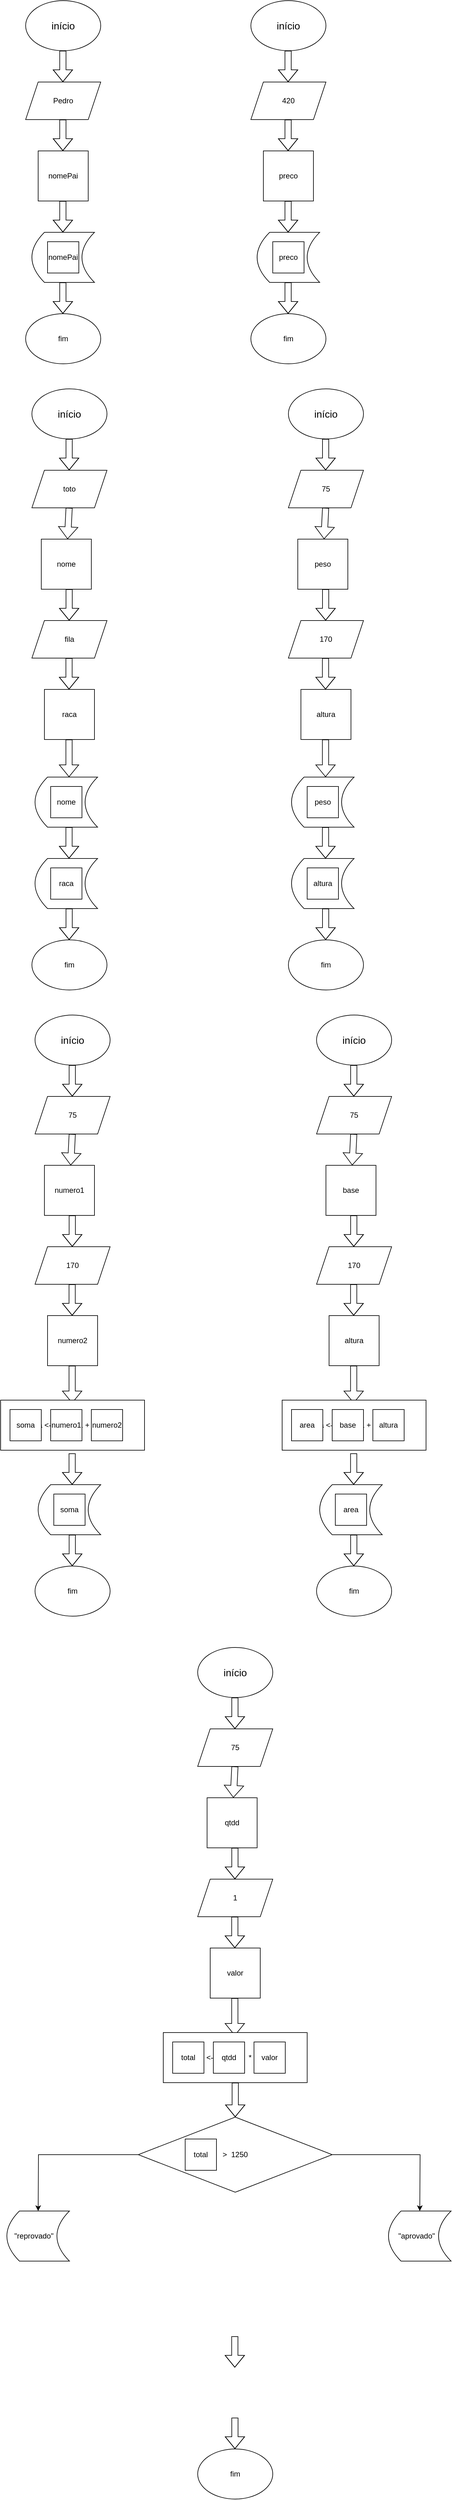 <mxfile version="24.7.17">
  <diagram name="Page-1" id="OWs0vWbREfOvVOroRO99">
    <mxGraphModel dx="1434" dy="728" grid="1" gridSize="10" guides="1" tooltips="1" connect="1" arrows="1" fold="1" page="1" pageScale="1" pageWidth="850" pageHeight="1100" math="0" shadow="0">
      <root>
        <mxCell id="0" />
        <mxCell id="1" parent="0" />
        <mxCell id="HygxTOMGA-l27CwLSRFN-1" value="&lt;font size=&quot;3&quot;&gt;início&lt;/font&gt;" style="ellipse;whiteSpace=wrap;html=1;" parent="1" vertex="1">
          <mxGeometry x="90" y="10" width="120" height="80" as="geometry" />
        </mxCell>
        <mxCell id="HygxTOMGA-l27CwLSRFN-2" value="" style="shape=flexArrow;endArrow=classic;html=1;rounded=0;" parent="1" edge="1">
          <mxGeometry width="50" height="50" relative="1" as="geometry">
            <mxPoint x="149.5" y="90" as="sourcePoint" />
            <mxPoint x="149.5" y="140" as="targetPoint" />
            <Array as="points">
              <mxPoint x="149.5" y="100" />
            </Array>
          </mxGeometry>
        </mxCell>
        <mxCell id="HygxTOMGA-l27CwLSRFN-3" value="Pedro" style="shape=parallelogram;perimeter=parallelogramPerimeter;whiteSpace=wrap;html=1;fixedSize=1;" parent="1" vertex="1">
          <mxGeometry x="90" y="140" width="120" height="60" as="geometry" />
        </mxCell>
        <mxCell id="HygxTOMGA-l27CwLSRFN-4" value="" style="shape=flexArrow;endArrow=classic;html=1;rounded=0;" parent="1" edge="1">
          <mxGeometry width="50" height="50" relative="1" as="geometry">
            <mxPoint x="149.5" y="200" as="sourcePoint" />
            <mxPoint x="149.5" y="250" as="targetPoint" />
            <Array as="points">
              <mxPoint x="149.5" y="210" />
            </Array>
          </mxGeometry>
        </mxCell>
        <mxCell id="HygxTOMGA-l27CwLSRFN-5" value="nomePai" style="whiteSpace=wrap;html=1;aspect=fixed;" parent="1" vertex="1">
          <mxGeometry x="110" y="250" width="80" height="80" as="geometry" />
        </mxCell>
        <mxCell id="HygxTOMGA-l27CwLSRFN-10" value="" style="shape=flexArrow;endArrow=classic;html=1;rounded=0;" parent="1" edge="1">
          <mxGeometry width="50" height="50" relative="1" as="geometry">
            <mxPoint x="149.5" y="330" as="sourcePoint" />
            <mxPoint x="149.5" y="380" as="targetPoint" />
            <Array as="points">
              <mxPoint x="149.5" y="340" />
            </Array>
          </mxGeometry>
        </mxCell>
        <mxCell id="HygxTOMGA-l27CwLSRFN-11" value="" style="shape=dataStorage;whiteSpace=wrap;html=1;fixedSize=1;" parent="1" vertex="1">
          <mxGeometry x="100" y="380" width="100" height="80" as="geometry" />
        </mxCell>
        <mxCell id="HygxTOMGA-l27CwLSRFN-12" value="" style="shape=flexArrow;endArrow=classic;html=1;rounded=0;" parent="1" edge="1">
          <mxGeometry width="50" height="50" relative="1" as="geometry">
            <mxPoint x="149.5" y="460" as="sourcePoint" />
            <mxPoint x="149.5" y="510" as="targetPoint" />
            <Array as="points">
              <mxPoint x="149.5" y="470" />
            </Array>
          </mxGeometry>
        </mxCell>
        <mxCell id="HygxTOMGA-l27CwLSRFN-14" value="fim" style="ellipse;whiteSpace=wrap;html=1;" parent="1" vertex="1">
          <mxGeometry x="90" y="510" width="120" height="80" as="geometry" />
        </mxCell>
        <mxCell id="HygxTOMGA-l27CwLSRFN-15" value="nomePai" style="whiteSpace=wrap;html=1;aspect=fixed;" parent="1" vertex="1">
          <mxGeometry x="125" y="395" width="50" height="50" as="geometry" />
        </mxCell>
        <mxCell id="HygxTOMGA-l27CwLSRFN-16" value="&lt;font size=&quot;3&quot;&gt;início&lt;/font&gt;" style="ellipse;whiteSpace=wrap;html=1;" parent="1" vertex="1">
          <mxGeometry x="450" y="10" width="120" height="80" as="geometry" />
        </mxCell>
        <mxCell id="HygxTOMGA-l27CwLSRFN-17" value="" style="shape=flexArrow;endArrow=classic;html=1;rounded=0;" parent="1" edge="1">
          <mxGeometry width="50" height="50" relative="1" as="geometry">
            <mxPoint x="509.5" y="90" as="sourcePoint" />
            <mxPoint x="509.5" y="140" as="targetPoint" />
            <Array as="points">
              <mxPoint x="509.5" y="100" />
            </Array>
          </mxGeometry>
        </mxCell>
        <mxCell id="HygxTOMGA-l27CwLSRFN-18" value="420" style="shape=parallelogram;perimeter=parallelogramPerimeter;whiteSpace=wrap;html=1;fixedSize=1;" parent="1" vertex="1">
          <mxGeometry x="450" y="140" width="120" height="60" as="geometry" />
        </mxCell>
        <mxCell id="HygxTOMGA-l27CwLSRFN-19" value="" style="shape=flexArrow;endArrow=classic;html=1;rounded=0;" parent="1" edge="1">
          <mxGeometry width="50" height="50" relative="1" as="geometry">
            <mxPoint x="509.5" y="200" as="sourcePoint" />
            <mxPoint x="509.5" y="250" as="targetPoint" />
            <Array as="points">
              <mxPoint x="509.5" y="210" />
            </Array>
          </mxGeometry>
        </mxCell>
        <mxCell id="HygxTOMGA-l27CwLSRFN-20" value="preco" style="whiteSpace=wrap;html=1;aspect=fixed;" parent="1" vertex="1">
          <mxGeometry x="470" y="250" width="80" height="80" as="geometry" />
        </mxCell>
        <mxCell id="HygxTOMGA-l27CwLSRFN-21" value="" style="shape=flexArrow;endArrow=classic;html=1;rounded=0;" parent="1" edge="1">
          <mxGeometry width="50" height="50" relative="1" as="geometry">
            <mxPoint x="509.5" y="330" as="sourcePoint" />
            <mxPoint x="509.5" y="380" as="targetPoint" />
            <Array as="points">
              <mxPoint x="509.5" y="340" />
            </Array>
          </mxGeometry>
        </mxCell>
        <mxCell id="HygxTOMGA-l27CwLSRFN-22" value="" style="shape=dataStorage;whiteSpace=wrap;html=1;fixedSize=1;" parent="1" vertex="1">
          <mxGeometry x="460" y="380" width="100" height="80" as="geometry" />
        </mxCell>
        <mxCell id="HygxTOMGA-l27CwLSRFN-23" value="" style="shape=flexArrow;endArrow=classic;html=1;rounded=0;" parent="1" edge="1">
          <mxGeometry width="50" height="50" relative="1" as="geometry">
            <mxPoint x="509.5" y="460" as="sourcePoint" />
            <mxPoint x="509.5" y="510" as="targetPoint" />
            <Array as="points">
              <mxPoint x="509.5" y="470" />
            </Array>
          </mxGeometry>
        </mxCell>
        <mxCell id="HygxTOMGA-l27CwLSRFN-24" value="fim" style="ellipse;whiteSpace=wrap;html=1;" parent="1" vertex="1">
          <mxGeometry x="450" y="510" width="120" height="80" as="geometry" />
        </mxCell>
        <mxCell id="HygxTOMGA-l27CwLSRFN-25" value="preco" style="whiteSpace=wrap;html=1;aspect=fixed;" parent="1" vertex="1">
          <mxGeometry x="485" y="395" width="50" height="50" as="geometry" />
        </mxCell>
        <mxCell id="HygxTOMGA-l27CwLSRFN-26" value="&lt;font size=&quot;3&quot;&gt;início&lt;/font&gt;" style="ellipse;whiteSpace=wrap;html=1;" parent="1" vertex="1">
          <mxGeometry x="100" y="630" width="120" height="80" as="geometry" />
        </mxCell>
        <mxCell id="HygxTOMGA-l27CwLSRFN-27" value="" style="shape=flexArrow;endArrow=classic;html=1;rounded=0;" parent="1" edge="1">
          <mxGeometry width="50" height="50" relative="1" as="geometry">
            <mxPoint x="159.5" y="710" as="sourcePoint" />
            <mxPoint x="159.5" y="760" as="targetPoint" />
            <Array as="points">
              <mxPoint x="159.5" y="720" />
            </Array>
          </mxGeometry>
        </mxCell>
        <mxCell id="HygxTOMGA-l27CwLSRFN-28" value="toto" style="shape=parallelogram;perimeter=parallelogramPerimeter;whiteSpace=wrap;html=1;fixedSize=1;" parent="1" vertex="1">
          <mxGeometry x="100" y="760" width="120" height="60" as="geometry" />
        </mxCell>
        <mxCell id="HygxTOMGA-l27CwLSRFN-30" value="raca" style="whiteSpace=wrap;html=1;aspect=fixed;" parent="1" vertex="1">
          <mxGeometry x="120" y="1110" width="80" height="80" as="geometry" />
        </mxCell>
        <mxCell id="HygxTOMGA-l27CwLSRFN-31" value="" style="shape=flexArrow;endArrow=classic;html=1;rounded=0;" parent="1" edge="1">
          <mxGeometry width="50" height="50" relative="1" as="geometry">
            <mxPoint x="159.5" y="950" as="sourcePoint" />
            <mxPoint x="159.5" y="1000" as="targetPoint" />
            <Array as="points">
              <mxPoint x="159.5" y="960" />
            </Array>
          </mxGeometry>
        </mxCell>
        <mxCell id="HygxTOMGA-l27CwLSRFN-32" value="" style="shape=dataStorage;whiteSpace=wrap;html=1;fixedSize=1;" parent="1" vertex="1">
          <mxGeometry x="105" y="1380" width="100" height="80" as="geometry" />
        </mxCell>
        <mxCell id="HygxTOMGA-l27CwLSRFN-33" value="" style="shape=flexArrow;endArrow=classic;html=1;rounded=0;" parent="1" edge="1">
          <mxGeometry width="50" height="50" relative="1" as="geometry">
            <mxPoint x="159.5" y="1460" as="sourcePoint" />
            <mxPoint x="159.5" y="1510" as="targetPoint" />
            <Array as="points">
              <mxPoint x="159.5" y="1470" />
            </Array>
          </mxGeometry>
        </mxCell>
        <mxCell id="HygxTOMGA-l27CwLSRFN-34" value="fim" style="ellipse;whiteSpace=wrap;html=1;" parent="1" vertex="1">
          <mxGeometry x="100" y="1510" width="120" height="80" as="geometry" />
        </mxCell>
        <mxCell id="HygxTOMGA-l27CwLSRFN-35" value="raca" style="whiteSpace=wrap;html=1;aspect=fixed;" parent="1" vertex="1">
          <mxGeometry x="130" y="1395" width="50" height="50" as="geometry" />
        </mxCell>
        <mxCell id="HygxTOMGA-l27CwLSRFN-36" value="fila" style="shape=parallelogram;perimeter=parallelogramPerimeter;whiteSpace=wrap;html=1;fixedSize=1;" parent="1" vertex="1">
          <mxGeometry x="100" y="1000" width="120" height="60" as="geometry" />
        </mxCell>
        <mxCell id="HygxTOMGA-l27CwLSRFN-37" value="" style="shape=flexArrow;endArrow=classic;html=1;rounded=0;" parent="1" edge="1">
          <mxGeometry width="50" height="50" relative="1" as="geometry">
            <mxPoint x="159.33" y="1060" as="sourcePoint" />
            <mxPoint x="159.33" y="1110" as="targetPoint" />
            <Array as="points">
              <mxPoint x="159.33" y="1070" />
            </Array>
          </mxGeometry>
        </mxCell>
        <mxCell id="HygxTOMGA-l27CwLSRFN-39" value="" style="shape=flexArrow;endArrow=classic;html=1;rounded=0;" parent="1" edge="1">
          <mxGeometry width="50" height="50" relative="1" as="geometry">
            <mxPoint x="159.33" y="1330" as="sourcePoint" />
            <mxPoint x="159.33" y="1380" as="targetPoint" />
            <Array as="points">
              <mxPoint x="159.33" y="1340" />
            </Array>
          </mxGeometry>
        </mxCell>
        <mxCell id="HygxTOMGA-l27CwLSRFN-40" value="" style="shape=dataStorage;whiteSpace=wrap;html=1;fixedSize=1;" parent="1" vertex="1">
          <mxGeometry x="105" y="1250" width="100" height="80" as="geometry" />
        </mxCell>
        <mxCell id="HygxTOMGA-l27CwLSRFN-41" value="nome" style="whiteSpace=wrap;html=1;aspect=fixed;" parent="1" vertex="1">
          <mxGeometry x="130" y="1265" width="50" height="50" as="geometry" />
        </mxCell>
        <mxCell id="HygxTOMGA-l27CwLSRFN-42" value="" style="shape=flexArrow;endArrow=classic;html=1;rounded=0;" parent="1" target="HygxTOMGA-l27CwLSRFN-38" edge="1">
          <mxGeometry width="50" height="50" relative="1" as="geometry">
            <mxPoint x="159.5" y="820" as="sourcePoint" />
            <mxPoint x="159.5" y="870" as="targetPoint" />
            <Array as="points" />
          </mxGeometry>
        </mxCell>
        <mxCell id="HygxTOMGA-l27CwLSRFN-38" value="nome" style="whiteSpace=wrap;html=1;aspect=fixed;" parent="1" vertex="1">
          <mxGeometry x="115" y="870" width="80" height="80" as="geometry" />
        </mxCell>
        <mxCell id="HygxTOMGA-l27CwLSRFN-44" value="" style="shape=flexArrow;endArrow=classic;html=1;rounded=0;" parent="1" edge="1">
          <mxGeometry width="50" height="50" relative="1" as="geometry">
            <mxPoint x="159.33" y="1190" as="sourcePoint" />
            <mxPoint x="159.33" y="1250" as="targetPoint" />
          </mxGeometry>
        </mxCell>
        <mxCell id="HygxTOMGA-l27CwLSRFN-45" value="&lt;font size=&quot;3&quot;&gt;início&lt;/font&gt;" style="ellipse;whiteSpace=wrap;html=1;" parent="1" vertex="1">
          <mxGeometry x="510" y="630" width="120" height="80" as="geometry" />
        </mxCell>
        <mxCell id="HygxTOMGA-l27CwLSRFN-46" value="" style="shape=flexArrow;endArrow=classic;html=1;rounded=0;" parent="1" edge="1">
          <mxGeometry width="50" height="50" relative="1" as="geometry">
            <mxPoint x="569.5" y="710" as="sourcePoint" />
            <mxPoint x="569.5" y="760" as="targetPoint" />
            <Array as="points">
              <mxPoint x="569.5" y="720" />
            </Array>
          </mxGeometry>
        </mxCell>
        <mxCell id="HygxTOMGA-l27CwLSRFN-47" value="75" style="shape=parallelogram;perimeter=parallelogramPerimeter;whiteSpace=wrap;html=1;fixedSize=1;" parent="1" vertex="1">
          <mxGeometry x="510" y="760" width="120" height="60" as="geometry" />
        </mxCell>
        <mxCell id="HygxTOMGA-l27CwLSRFN-48" value="altura" style="whiteSpace=wrap;html=1;aspect=fixed;" parent="1" vertex="1">
          <mxGeometry x="530" y="1110" width="80" height="80" as="geometry" />
        </mxCell>
        <mxCell id="HygxTOMGA-l27CwLSRFN-49" value="" style="shape=flexArrow;endArrow=classic;html=1;rounded=0;" parent="1" edge="1">
          <mxGeometry width="50" height="50" relative="1" as="geometry">
            <mxPoint x="569.5" y="950" as="sourcePoint" />
            <mxPoint x="569.5" y="1000" as="targetPoint" />
            <Array as="points">
              <mxPoint x="569.5" y="960" />
            </Array>
          </mxGeometry>
        </mxCell>
        <mxCell id="HygxTOMGA-l27CwLSRFN-50" value="" style="shape=dataStorage;whiteSpace=wrap;html=1;fixedSize=1;" parent="1" vertex="1">
          <mxGeometry x="515" y="1380" width="100" height="80" as="geometry" />
        </mxCell>
        <mxCell id="HygxTOMGA-l27CwLSRFN-51" value="" style="shape=flexArrow;endArrow=classic;html=1;rounded=0;" parent="1" edge="1">
          <mxGeometry width="50" height="50" relative="1" as="geometry">
            <mxPoint x="569.5" y="1460" as="sourcePoint" />
            <mxPoint x="569.5" y="1510" as="targetPoint" />
            <Array as="points">
              <mxPoint x="569.5" y="1470" />
            </Array>
          </mxGeometry>
        </mxCell>
        <mxCell id="HygxTOMGA-l27CwLSRFN-52" value="fim" style="ellipse;whiteSpace=wrap;html=1;" parent="1" vertex="1">
          <mxGeometry x="510" y="1510" width="120" height="80" as="geometry" />
        </mxCell>
        <mxCell id="HygxTOMGA-l27CwLSRFN-53" value="altura" style="whiteSpace=wrap;html=1;aspect=fixed;" parent="1" vertex="1">
          <mxGeometry x="540" y="1395" width="50" height="50" as="geometry" />
        </mxCell>
        <mxCell id="HygxTOMGA-l27CwLSRFN-54" value="170" style="shape=parallelogram;perimeter=parallelogramPerimeter;whiteSpace=wrap;html=1;fixedSize=1;" parent="1" vertex="1">
          <mxGeometry x="510" y="1000" width="120" height="60" as="geometry" />
        </mxCell>
        <mxCell id="HygxTOMGA-l27CwLSRFN-55" value="" style="shape=flexArrow;endArrow=classic;html=1;rounded=0;" parent="1" edge="1">
          <mxGeometry width="50" height="50" relative="1" as="geometry">
            <mxPoint x="569.33" y="1060" as="sourcePoint" />
            <mxPoint x="569.33" y="1110" as="targetPoint" />
            <Array as="points">
              <mxPoint x="569.33" y="1070" />
            </Array>
          </mxGeometry>
        </mxCell>
        <mxCell id="HygxTOMGA-l27CwLSRFN-56" value="" style="shape=flexArrow;endArrow=classic;html=1;rounded=0;" parent="1" edge="1">
          <mxGeometry width="50" height="50" relative="1" as="geometry">
            <mxPoint x="569.33" y="1330" as="sourcePoint" />
            <mxPoint x="569.33" y="1380" as="targetPoint" />
            <Array as="points">
              <mxPoint x="569.33" y="1340" />
            </Array>
          </mxGeometry>
        </mxCell>
        <mxCell id="HygxTOMGA-l27CwLSRFN-57" value="" style="shape=dataStorage;whiteSpace=wrap;html=1;fixedSize=1;" parent="1" vertex="1">
          <mxGeometry x="515" y="1250" width="100" height="80" as="geometry" />
        </mxCell>
        <mxCell id="HygxTOMGA-l27CwLSRFN-58" value="peso" style="whiteSpace=wrap;html=1;aspect=fixed;" parent="1" vertex="1">
          <mxGeometry x="540" y="1265" width="50" height="50" as="geometry" />
        </mxCell>
        <mxCell id="HygxTOMGA-l27CwLSRFN-59" value="" style="shape=flexArrow;endArrow=classic;html=1;rounded=0;" parent="1" target="HygxTOMGA-l27CwLSRFN-60" edge="1">
          <mxGeometry width="50" height="50" relative="1" as="geometry">
            <mxPoint x="569.5" y="820" as="sourcePoint" />
            <mxPoint x="569.5" y="870" as="targetPoint" />
            <Array as="points" />
          </mxGeometry>
        </mxCell>
        <mxCell id="HygxTOMGA-l27CwLSRFN-60" value="peso" style="whiteSpace=wrap;html=1;aspect=fixed;" parent="1" vertex="1">
          <mxGeometry x="525" y="870" width="80" height="80" as="geometry" />
        </mxCell>
        <mxCell id="HygxTOMGA-l27CwLSRFN-61" value="" style="shape=flexArrow;endArrow=classic;html=1;rounded=0;" parent="1" edge="1">
          <mxGeometry width="50" height="50" relative="1" as="geometry">
            <mxPoint x="569.33" y="1190" as="sourcePoint" />
            <mxPoint x="569.33" y="1250" as="targetPoint" />
          </mxGeometry>
        </mxCell>
        <mxCell id="HygxTOMGA-l27CwLSRFN-62" value="&lt;font size=&quot;3&quot;&gt;início&lt;/font&gt;" style="ellipse;whiteSpace=wrap;html=1;" parent="1" vertex="1">
          <mxGeometry x="105" y="1630" width="120" height="80" as="geometry" />
        </mxCell>
        <mxCell id="HygxTOMGA-l27CwLSRFN-63" value="" style="shape=flexArrow;endArrow=classic;html=1;rounded=0;" parent="1" edge="1">
          <mxGeometry width="50" height="50" relative="1" as="geometry">
            <mxPoint x="164.5" y="1710" as="sourcePoint" />
            <mxPoint x="164.5" y="1760" as="targetPoint" />
            <Array as="points">
              <mxPoint x="164.5" y="1720" />
            </Array>
          </mxGeometry>
        </mxCell>
        <mxCell id="HygxTOMGA-l27CwLSRFN-64" value="75" style="shape=parallelogram;perimeter=parallelogramPerimeter;whiteSpace=wrap;html=1;fixedSize=1;" parent="1" vertex="1">
          <mxGeometry x="105" y="1760" width="120" height="60" as="geometry" />
        </mxCell>
        <mxCell id="HygxTOMGA-l27CwLSRFN-65" value="numero2" style="whiteSpace=wrap;html=1;aspect=fixed;" parent="1" vertex="1">
          <mxGeometry x="125" y="2110" width="80" height="80" as="geometry" />
        </mxCell>
        <mxCell id="HygxTOMGA-l27CwLSRFN-66" value="" style="shape=flexArrow;endArrow=classic;html=1;rounded=0;" parent="1" edge="1">
          <mxGeometry width="50" height="50" relative="1" as="geometry">
            <mxPoint x="164.5" y="1950" as="sourcePoint" />
            <mxPoint x="164.5" y="2000" as="targetPoint" />
            <Array as="points">
              <mxPoint x="164.5" y="1960" />
            </Array>
          </mxGeometry>
        </mxCell>
        <mxCell id="HygxTOMGA-l27CwLSRFN-67" value="" style="shape=dataStorage;whiteSpace=wrap;html=1;fixedSize=1;" parent="1" vertex="1">
          <mxGeometry x="110" y="2380" width="100" height="80" as="geometry" />
        </mxCell>
        <mxCell id="HygxTOMGA-l27CwLSRFN-68" value="" style="shape=flexArrow;endArrow=classic;html=1;rounded=0;" parent="1" edge="1">
          <mxGeometry width="50" height="50" relative="1" as="geometry">
            <mxPoint x="164.5" y="2460" as="sourcePoint" />
            <mxPoint x="164.5" y="2510" as="targetPoint" />
            <Array as="points">
              <mxPoint x="164.5" y="2470" />
            </Array>
          </mxGeometry>
        </mxCell>
        <mxCell id="HygxTOMGA-l27CwLSRFN-69" value="fim" style="ellipse;whiteSpace=wrap;html=1;" parent="1" vertex="1">
          <mxGeometry x="105" y="2510" width="120" height="80" as="geometry" />
        </mxCell>
        <mxCell id="HygxTOMGA-l27CwLSRFN-70" value="soma" style="whiteSpace=wrap;html=1;aspect=fixed;" parent="1" vertex="1">
          <mxGeometry x="135" y="2395" width="50" height="50" as="geometry" />
        </mxCell>
        <mxCell id="HygxTOMGA-l27CwLSRFN-71" value="170" style="shape=parallelogram;perimeter=parallelogramPerimeter;whiteSpace=wrap;html=1;fixedSize=1;" parent="1" vertex="1">
          <mxGeometry x="105" y="2000" width="120" height="60" as="geometry" />
        </mxCell>
        <mxCell id="HygxTOMGA-l27CwLSRFN-72" value="" style="shape=flexArrow;endArrow=classic;html=1;rounded=0;" parent="1" edge="1">
          <mxGeometry width="50" height="50" relative="1" as="geometry">
            <mxPoint x="164.33" y="2060" as="sourcePoint" />
            <mxPoint x="164.33" y="2110" as="targetPoint" />
            <Array as="points">
              <mxPoint x="164.33" y="2070" />
            </Array>
          </mxGeometry>
        </mxCell>
        <mxCell id="HygxTOMGA-l27CwLSRFN-73" value="" style="shape=flexArrow;endArrow=classic;html=1;rounded=0;" parent="1" edge="1">
          <mxGeometry width="50" height="50" relative="1" as="geometry">
            <mxPoint x="164.33" y="2330" as="sourcePoint" />
            <mxPoint x="164.33" y="2380" as="targetPoint" />
            <Array as="points">
              <mxPoint x="164.33" y="2340" />
            </Array>
          </mxGeometry>
        </mxCell>
        <mxCell id="HygxTOMGA-l27CwLSRFN-76" value="" style="shape=flexArrow;endArrow=classic;html=1;rounded=0;" parent="1" target="HygxTOMGA-l27CwLSRFN-77" edge="1">
          <mxGeometry width="50" height="50" relative="1" as="geometry">
            <mxPoint x="164.5" y="1820" as="sourcePoint" />
            <mxPoint x="164.5" y="1870" as="targetPoint" />
            <Array as="points" />
          </mxGeometry>
        </mxCell>
        <mxCell id="HygxTOMGA-l27CwLSRFN-77" value="numero1" style="whiteSpace=wrap;html=1;aspect=fixed;" parent="1" vertex="1">
          <mxGeometry x="120" y="1870" width="80" height="80" as="geometry" />
        </mxCell>
        <mxCell id="HygxTOMGA-l27CwLSRFN-78" value="" style="shape=flexArrow;endArrow=classic;html=1;rounded=0;" parent="1" edge="1">
          <mxGeometry width="50" height="50" relative="1" as="geometry">
            <mxPoint x="164.33" y="2190" as="sourcePoint" />
            <mxPoint x="164.33" y="2250" as="targetPoint" />
          </mxGeometry>
        </mxCell>
        <mxCell id="HygxTOMGA-l27CwLSRFN-79" value="soma &amp;lt;- numero1 + numero2" style="rounded=0;whiteSpace=wrap;html=1;" parent="1" vertex="1">
          <mxGeometry x="50" y="2245" width="230" height="80" as="geometry" />
        </mxCell>
        <mxCell id="HygxTOMGA-l27CwLSRFN-80" value="soma" style="whiteSpace=wrap;html=1;aspect=fixed;" parent="1" vertex="1">
          <mxGeometry x="65" y="2260" width="50" height="50" as="geometry" />
        </mxCell>
        <mxCell id="HygxTOMGA-l27CwLSRFN-81" value="numero1" style="whiteSpace=wrap;html=1;aspect=fixed;" parent="1" vertex="1">
          <mxGeometry x="130" y="2260" width="50" height="50" as="geometry" />
        </mxCell>
        <mxCell id="HygxTOMGA-l27CwLSRFN-82" value="numero2" style="whiteSpace=wrap;html=1;aspect=fixed;" parent="1" vertex="1">
          <mxGeometry x="195" y="2260" width="50" height="50" as="geometry" />
        </mxCell>
        <mxCell id="HygxTOMGA-l27CwLSRFN-83" value="&lt;font size=&quot;3&quot;&gt;início&lt;/font&gt;" style="ellipse;whiteSpace=wrap;html=1;" parent="1" vertex="1">
          <mxGeometry x="555" y="1630" width="120" height="80" as="geometry" />
        </mxCell>
        <mxCell id="HygxTOMGA-l27CwLSRFN-84" value="" style="shape=flexArrow;endArrow=classic;html=1;rounded=0;" parent="1" edge="1">
          <mxGeometry width="50" height="50" relative="1" as="geometry">
            <mxPoint x="614.5" y="1710" as="sourcePoint" />
            <mxPoint x="614.5" y="1760" as="targetPoint" />
            <Array as="points">
              <mxPoint x="614.5" y="1720" />
            </Array>
          </mxGeometry>
        </mxCell>
        <mxCell id="HygxTOMGA-l27CwLSRFN-85" value="75" style="shape=parallelogram;perimeter=parallelogramPerimeter;whiteSpace=wrap;html=1;fixedSize=1;" parent="1" vertex="1">
          <mxGeometry x="555" y="1760" width="120" height="60" as="geometry" />
        </mxCell>
        <mxCell id="HygxTOMGA-l27CwLSRFN-86" value="altura" style="whiteSpace=wrap;html=1;aspect=fixed;" parent="1" vertex="1">
          <mxGeometry x="575" y="2110" width="80" height="80" as="geometry" />
        </mxCell>
        <mxCell id="HygxTOMGA-l27CwLSRFN-87" value="" style="shape=flexArrow;endArrow=classic;html=1;rounded=0;" parent="1" edge="1">
          <mxGeometry width="50" height="50" relative="1" as="geometry">
            <mxPoint x="614.5" y="1950" as="sourcePoint" />
            <mxPoint x="614.5" y="2000" as="targetPoint" />
            <Array as="points">
              <mxPoint x="614.5" y="1960" />
            </Array>
          </mxGeometry>
        </mxCell>
        <mxCell id="HygxTOMGA-l27CwLSRFN-88" value="" style="shape=dataStorage;whiteSpace=wrap;html=1;fixedSize=1;" parent="1" vertex="1">
          <mxGeometry x="560" y="2380" width="100" height="80" as="geometry" />
        </mxCell>
        <mxCell id="HygxTOMGA-l27CwLSRFN-89" value="" style="shape=flexArrow;endArrow=classic;html=1;rounded=0;" parent="1" edge="1">
          <mxGeometry width="50" height="50" relative="1" as="geometry">
            <mxPoint x="614.5" y="2460" as="sourcePoint" />
            <mxPoint x="614.5" y="2510" as="targetPoint" />
            <Array as="points">
              <mxPoint x="614.5" y="2470" />
            </Array>
          </mxGeometry>
        </mxCell>
        <mxCell id="HygxTOMGA-l27CwLSRFN-90" value="fim" style="ellipse;whiteSpace=wrap;html=1;" parent="1" vertex="1">
          <mxGeometry x="555" y="2510" width="120" height="80" as="geometry" />
        </mxCell>
        <mxCell id="HygxTOMGA-l27CwLSRFN-91" value="area" style="whiteSpace=wrap;html=1;aspect=fixed;" parent="1" vertex="1">
          <mxGeometry x="585" y="2395" width="50" height="50" as="geometry" />
        </mxCell>
        <mxCell id="HygxTOMGA-l27CwLSRFN-92" value="170" style="shape=parallelogram;perimeter=parallelogramPerimeter;whiteSpace=wrap;html=1;fixedSize=1;" parent="1" vertex="1">
          <mxGeometry x="555" y="2000" width="120" height="60" as="geometry" />
        </mxCell>
        <mxCell id="HygxTOMGA-l27CwLSRFN-93" value="" style="shape=flexArrow;endArrow=classic;html=1;rounded=0;" parent="1" edge="1">
          <mxGeometry width="50" height="50" relative="1" as="geometry">
            <mxPoint x="614.33" y="2060" as="sourcePoint" />
            <mxPoint x="614.33" y="2110" as="targetPoint" />
            <Array as="points">
              <mxPoint x="614.33" y="2070" />
            </Array>
          </mxGeometry>
        </mxCell>
        <mxCell id="HygxTOMGA-l27CwLSRFN-94" value="" style="shape=flexArrow;endArrow=classic;html=1;rounded=0;" parent="1" edge="1">
          <mxGeometry width="50" height="50" relative="1" as="geometry">
            <mxPoint x="614.33" y="2330" as="sourcePoint" />
            <mxPoint x="614.33" y="2380" as="targetPoint" />
            <Array as="points">
              <mxPoint x="614.33" y="2340" />
            </Array>
          </mxGeometry>
        </mxCell>
        <mxCell id="HygxTOMGA-l27CwLSRFN-95" value="" style="shape=flexArrow;endArrow=classic;html=1;rounded=0;" parent="1" target="HygxTOMGA-l27CwLSRFN-96" edge="1">
          <mxGeometry width="50" height="50" relative="1" as="geometry">
            <mxPoint x="614.5" y="1820" as="sourcePoint" />
            <mxPoint x="614.5" y="1870" as="targetPoint" />
            <Array as="points" />
          </mxGeometry>
        </mxCell>
        <mxCell id="HygxTOMGA-l27CwLSRFN-96" value="base" style="whiteSpace=wrap;html=1;aspect=fixed;" parent="1" vertex="1">
          <mxGeometry x="570" y="1870" width="80" height="80" as="geometry" />
        </mxCell>
        <mxCell id="HygxTOMGA-l27CwLSRFN-97" value="" style="shape=flexArrow;endArrow=classic;html=1;rounded=0;" parent="1" edge="1">
          <mxGeometry width="50" height="50" relative="1" as="geometry">
            <mxPoint x="614.33" y="2190" as="sourcePoint" />
            <mxPoint x="614.33" y="2250" as="targetPoint" />
          </mxGeometry>
        </mxCell>
        <mxCell id="HygxTOMGA-l27CwLSRFN-98" value="soma &amp;lt;- numero1 + numero2" style="rounded=0;whiteSpace=wrap;html=1;" parent="1" vertex="1">
          <mxGeometry x="500" y="2245" width="230" height="80" as="geometry" />
        </mxCell>
        <mxCell id="HygxTOMGA-l27CwLSRFN-99" value="area" style="whiteSpace=wrap;html=1;aspect=fixed;" parent="1" vertex="1">
          <mxGeometry x="515" y="2260" width="50" height="50" as="geometry" />
        </mxCell>
        <mxCell id="HygxTOMGA-l27CwLSRFN-100" value="base" style="whiteSpace=wrap;html=1;aspect=fixed;" parent="1" vertex="1">
          <mxGeometry x="580" y="2260" width="50" height="50" as="geometry" />
        </mxCell>
        <mxCell id="HygxTOMGA-l27CwLSRFN-101" value="altura" style="whiteSpace=wrap;html=1;aspect=fixed;" parent="1" vertex="1">
          <mxGeometry x="645" y="2260" width="50" height="50" as="geometry" />
        </mxCell>
        <mxCell id="j0sWOrv8RblTwBq7Di3Q-1" value="&lt;font size=&quot;3&quot;&gt;início&lt;/font&gt;" style="ellipse;whiteSpace=wrap;html=1;" vertex="1" parent="1">
          <mxGeometry x="365" y="2640" width="120" height="80" as="geometry" />
        </mxCell>
        <mxCell id="j0sWOrv8RblTwBq7Di3Q-2" value="" style="shape=flexArrow;endArrow=classic;html=1;rounded=0;" edge="1" parent="1">
          <mxGeometry width="50" height="50" relative="1" as="geometry">
            <mxPoint x="424.5" y="2720" as="sourcePoint" />
            <mxPoint x="424.5" y="2770" as="targetPoint" />
            <Array as="points">
              <mxPoint x="424.5" y="2730" />
            </Array>
          </mxGeometry>
        </mxCell>
        <mxCell id="j0sWOrv8RblTwBq7Di3Q-3" value="75" style="shape=parallelogram;perimeter=parallelogramPerimeter;whiteSpace=wrap;html=1;fixedSize=1;" vertex="1" parent="1">
          <mxGeometry x="365" y="2770" width="120" height="60" as="geometry" />
        </mxCell>
        <mxCell id="j0sWOrv8RblTwBq7Di3Q-4" value="valor" style="whiteSpace=wrap;html=1;aspect=fixed;" vertex="1" parent="1">
          <mxGeometry x="385" y="3120" width="80" height="80" as="geometry" />
        </mxCell>
        <mxCell id="j0sWOrv8RblTwBq7Di3Q-5" value="" style="shape=flexArrow;endArrow=classic;html=1;rounded=0;" edge="1" parent="1">
          <mxGeometry width="50" height="50" relative="1" as="geometry">
            <mxPoint x="424.5" y="2960" as="sourcePoint" />
            <mxPoint x="424.5" y="3010" as="targetPoint" />
            <Array as="points">
              <mxPoint x="424.5" y="2970" />
            </Array>
          </mxGeometry>
        </mxCell>
        <mxCell id="j0sWOrv8RblTwBq7Di3Q-6" value="&quot;reprovado&quot;&amp;nbsp; &amp;nbsp;&amp;nbsp;&lt;span style=&quot;color: rgba(0, 0, 0, 0); font-family: monospace; font-size: 0px; text-align: start; text-wrap: nowrap;&quot;&gt;%3CmxGraphModel%3E%3Croot%3E%3CmxCell%20id%3D%220%22%2F%3E%3CmxCell%20id%3D%221%22%20parent%3D%220%22%2F%3E%3CmxCell%20id%3D%222%22%20value%3D%22%22%20style%3D%22shape%3DflexArrow%3BendArrow%3Dclassic%3Bhtml%3D1%3Brounded%3D0%3B%22%20edge%3D%221%22%20parent%3D%221%22%3E%3CmxGeometry%20width%3D%2250%22%20height%3D%2250%22%20relative%3D%221%22%20as%3D%22geometry%22%3E%3CmxPoint%20x%3D%22424.33%22%20y%3D%223740%22%20as%3D%22sourcePoint%22%2F%3E%3CmxPoint%20x%3D%22424.33%22%20y%3D%223790%22%20as%3D%22targetPoint%22%2F%3E%3CArray%20as%3D%22points%22%3E%3CmxPoint%20x%3D%22424.33%22%20y%3D%223750%22%2F%3E%3C%2FArray%3E%3C%2FmxGeometry%3E%3C%2FmxCell%3E%3C%2Froot%3E%3C%2FmxGraphModel%3E&lt;/span&gt;" style="shape=dataStorage;whiteSpace=wrap;html=1;fixedSize=1;" vertex="1" parent="1">
          <mxGeometry x="60" y="3540" width="100" height="80" as="geometry" />
        </mxCell>
        <mxCell id="j0sWOrv8RblTwBq7Di3Q-7" value="" style="shape=flexArrow;endArrow=classic;html=1;rounded=0;" edge="1" parent="1">
          <mxGeometry width="50" height="50" relative="1" as="geometry">
            <mxPoint x="424.5" y="3870" as="sourcePoint" />
            <mxPoint x="424.5" y="3920" as="targetPoint" />
            <Array as="points">
              <mxPoint x="424.5" y="3880" />
            </Array>
          </mxGeometry>
        </mxCell>
        <mxCell id="j0sWOrv8RblTwBq7Di3Q-8" value="fim" style="ellipse;whiteSpace=wrap;html=1;" vertex="1" parent="1">
          <mxGeometry x="365" y="3920" width="120" height="80" as="geometry" />
        </mxCell>
        <mxCell id="j0sWOrv8RblTwBq7Di3Q-10" value="1" style="shape=parallelogram;perimeter=parallelogramPerimeter;whiteSpace=wrap;html=1;fixedSize=1;" vertex="1" parent="1">
          <mxGeometry x="365" y="3010" width="120" height="60" as="geometry" />
        </mxCell>
        <mxCell id="j0sWOrv8RblTwBq7Di3Q-11" value="" style="shape=flexArrow;endArrow=classic;html=1;rounded=0;" edge="1" parent="1">
          <mxGeometry width="50" height="50" relative="1" as="geometry">
            <mxPoint x="424.33" y="3070" as="sourcePoint" />
            <mxPoint x="424.33" y="3120" as="targetPoint" />
            <Array as="points">
              <mxPoint x="424.33" y="3080" />
            </Array>
          </mxGeometry>
        </mxCell>
        <mxCell id="j0sWOrv8RblTwBq7Di3Q-12" value="" style="shape=flexArrow;endArrow=classic;html=1;rounded=0;" edge="1" parent="1">
          <mxGeometry width="50" height="50" relative="1" as="geometry">
            <mxPoint x="424.33" y="3740" as="sourcePoint" />
            <mxPoint x="424.33" y="3790" as="targetPoint" />
            <Array as="points">
              <mxPoint x="424.33" y="3750" />
            </Array>
          </mxGeometry>
        </mxCell>
        <mxCell id="j0sWOrv8RblTwBq7Di3Q-13" value="" style="shape=flexArrow;endArrow=classic;html=1;rounded=0;" edge="1" parent="1" target="j0sWOrv8RblTwBq7Di3Q-14">
          <mxGeometry width="50" height="50" relative="1" as="geometry">
            <mxPoint x="424.5" y="2830" as="sourcePoint" />
            <mxPoint x="424.5" y="2880" as="targetPoint" />
            <Array as="points" />
          </mxGeometry>
        </mxCell>
        <mxCell id="j0sWOrv8RblTwBq7Di3Q-14" value="qtdd" style="whiteSpace=wrap;html=1;aspect=fixed;" vertex="1" parent="1">
          <mxGeometry x="380" y="2880" width="80" height="80" as="geometry" />
        </mxCell>
        <mxCell id="j0sWOrv8RblTwBq7Di3Q-15" value="" style="shape=flexArrow;endArrow=classic;html=1;rounded=0;" edge="1" parent="1">
          <mxGeometry width="50" height="50" relative="1" as="geometry">
            <mxPoint x="424.33" y="3200" as="sourcePoint" />
            <mxPoint x="424.33" y="3260" as="targetPoint" />
          </mxGeometry>
        </mxCell>
        <mxCell id="j0sWOrv8RblTwBq7Di3Q-16" value="&amp;lt;-&amp;nbsp; &amp;nbsp; &amp;nbsp; &amp;nbsp; &amp;nbsp; &amp;nbsp; &amp;nbsp; &amp;nbsp; &amp;nbsp;*&amp;nbsp; &amp;nbsp; &amp;nbsp;&amp;nbsp;" style="rounded=0;whiteSpace=wrap;html=1;" vertex="1" parent="1">
          <mxGeometry x="310" y="3255" width="230" height="80" as="geometry" />
        </mxCell>
        <mxCell id="j0sWOrv8RblTwBq7Di3Q-17" value="total" style="whiteSpace=wrap;html=1;aspect=fixed;" vertex="1" parent="1">
          <mxGeometry x="325" y="3270" width="50" height="50" as="geometry" />
        </mxCell>
        <mxCell id="j0sWOrv8RblTwBq7Di3Q-18" value="qtdd" style="whiteSpace=wrap;html=1;aspect=fixed;" vertex="1" parent="1">
          <mxGeometry x="390" y="3270" width="50" height="50" as="geometry" />
        </mxCell>
        <mxCell id="j0sWOrv8RblTwBq7Di3Q-19" value="valor" style="whiteSpace=wrap;html=1;aspect=fixed;" vertex="1" parent="1">
          <mxGeometry x="455" y="3270" width="50" height="50" as="geometry" />
        </mxCell>
        <mxCell id="j0sWOrv8RblTwBq7Di3Q-20" value="" style="shape=flexArrow;endArrow=classic;html=1;rounded=0;" edge="1" parent="1" target="j0sWOrv8RblTwBq7Di3Q-21">
          <mxGeometry width="50" height="50" relative="1" as="geometry">
            <mxPoint x="425.0" y="3335" as="sourcePoint" />
            <mxPoint x="425.0" y="3385" as="targetPoint" />
            <Array as="points">
              <mxPoint x="425.0" y="3345" />
            </Array>
          </mxGeometry>
        </mxCell>
        <mxCell id="j0sWOrv8RblTwBq7Di3Q-25" style="edgeStyle=orthogonalEdgeStyle;rounded=0;orthogonalLoop=1;jettySize=auto;html=1;exitX=0;exitY=0.5;exitDx=0;exitDy=0;" edge="1" parent="1" source="j0sWOrv8RblTwBq7Di3Q-21">
          <mxGeometry relative="1" as="geometry">
            <mxPoint x="110" y="3540" as="targetPoint" />
          </mxGeometry>
        </mxCell>
        <mxCell id="j0sWOrv8RblTwBq7Di3Q-26" style="edgeStyle=orthogonalEdgeStyle;rounded=0;orthogonalLoop=1;jettySize=auto;html=1;exitX=1;exitY=0.5;exitDx=0;exitDy=0;" edge="1" parent="1" source="j0sWOrv8RblTwBq7Di3Q-21">
          <mxGeometry relative="1" as="geometry">
            <mxPoint x="720" y="3540" as="targetPoint" />
          </mxGeometry>
        </mxCell>
        <mxCell id="j0sWOrv8RblTwBq7Di3Q-21" value="&amp;gt;&amp;nbsp; 1250" style="rhombus;whiteSpace=wrap;html=1;" vertex="1" parent="1">
          <mxGeometry x="270" y="3390" width="310" height="120" as="geometry" />
        </mxCell>
        <mxCell id="j0sWOrv8RblTwBq7Di3Q-22" value="total" style="whiteSpace=wrap;html=1;aspect=fixed;" vertex="1" parent="1">
          <mxGeometry x="345" y="3425" width="50" height="50" as="geometry" />
        </mxCell>
        <mxCell id="j0sWOrv8RblTwBq7Di3Q-27" value="&quot;aprovado&quot;&amp;nbsp; &amp;nbsp;" style="shape=dataStorage;whiteSpace=wrap;html=1;fixedSize=1;" vertex="1" parent="1">
          <mxGeometry x="670" y="3540" width="100" height="80" as="geometry" />
        </mxCell>
      </root>
    </mxGraphModel>
  </diagram>
</mxfile>

